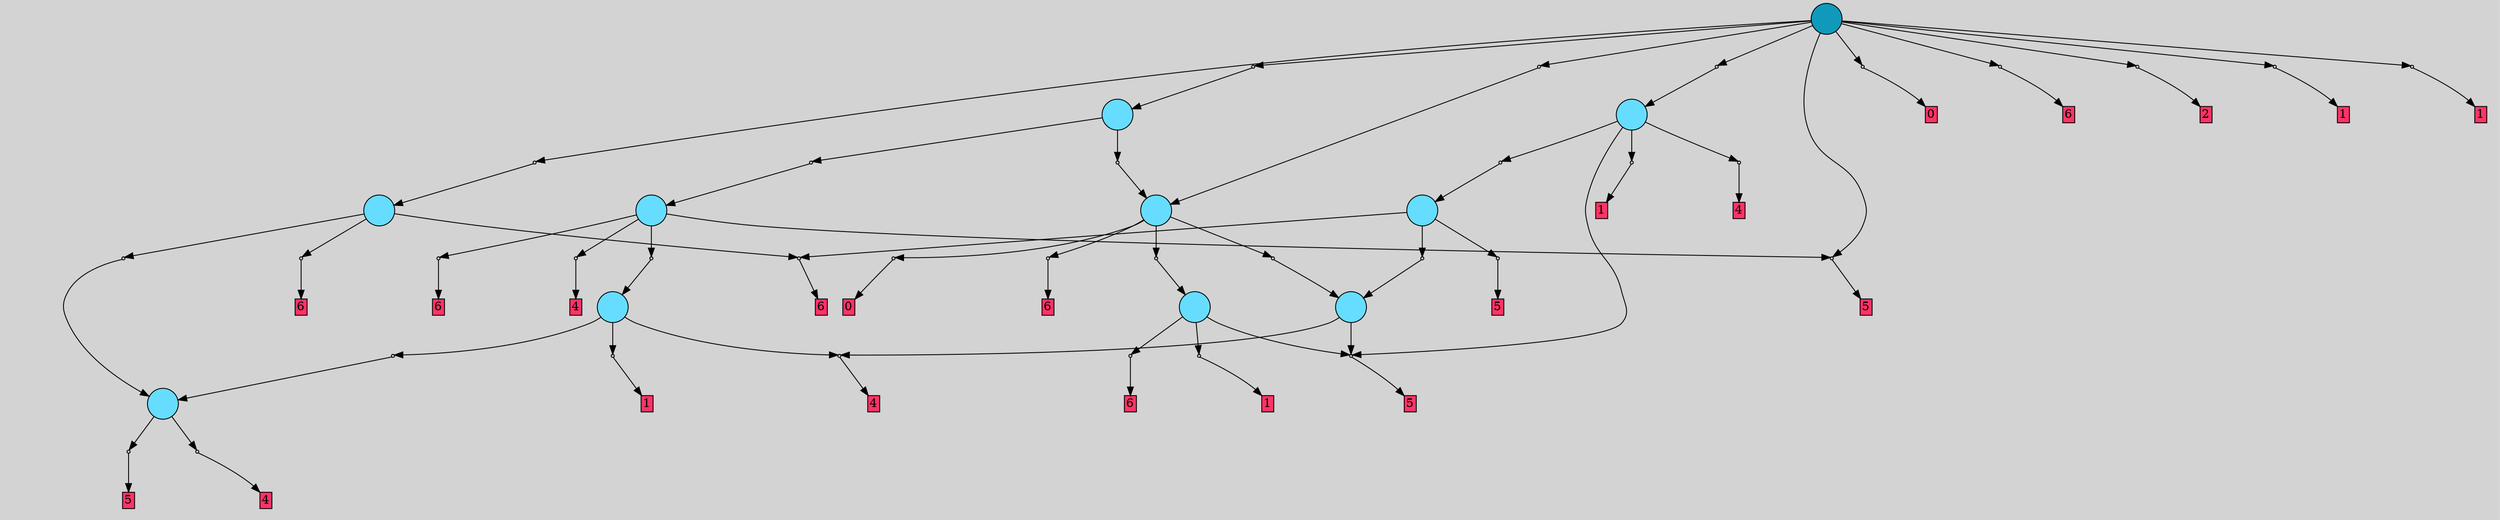 // File exported with GEGELATI v1.3.1
// On the 2024-04-12 16:05:41
// With the File::TPGGraphDotExporter
digraph{
	graph[pad = "0.212, 0.055" bgcolor = lightgray]
	node[shape=circle style = filled label = ""]
		T0 [fillcolor="#66ddff"]
		T1 [fillcolor="#66ddff"]
		T2 [fillcolor="#66ddff"]
		T3 [fillcolor="#66ddff"]
		T4 [fillcolor="#66ddff"]
		T5 [fillcolor="#66ddff"]
		T6 [fillcolor="#66ddff"]
		T7 [fillcolor="#66ddff"]
		T8 [fillcolor="#66ddff"]
		T9 [fillcolor="#66ddff"]
		T10 [fillcolor="#1199bb"]
		P0 [fillcolor="#cccccc" shape=point] //
		I0 [shape=box style=invis label="8|0&3|1#1|1&#92;n"]
		P0 -> I0[style=invis]
		A0 [fillcolor="#ff3366" shape=box margin=0.03 width=0 height=0 label="5"]
		T0 -> P0 -> A0
		P1 [fillcolor="#cccccc" shape=point] //
		I1 [shape=box style=invis label="8|3&2|2#0|4&#92;n6|0&0|3#1|6&#92;n"]
		P1 -> I1[style=invis]
		A1 [fillcolor="#ff3366" shape=box margin=0.03 width=0 height=0 label="4"]
		T0 -> P1 -> A1
		P2 [fillcolor="#cccccc" shape=point] //
		I2 [shape=box style=invis label="5|0&0|3#2|1&#92;n"]
		P2 -> I2[style=invis]
		A2 [fillcolor="#ff3366" shape=box margin=0.03 width=0 height=0 label="6"]
		T1 -> P2 -> A2
		P3 [fillcolor="#cccccc" shape=point] //
		I3 [shape=box style=invis label="8|0&3|7#3|7&#92;n"]
		P3 -> I3[style=invis]
		A3 [fillcolor="#ff3366" shape=box margin=0.03 width=0 height=0 label="1"]
		T1 -> P3 -> A3
		P4 [fillcolor="#cccccc" shape=point] //
		I4 [shape=box style=invis label="2|0&3|2#1|2&#92;n"]
		P4 -> I4[style=invis]
		A4 [fillcolor="#ff3366" shape=box margin=0.03 width=0 height=0 label="5"]
		T1 -> P4 -> A4
		T2 -> P4
		P5 [fillcolor="#cccccc" shape=point] //
		I5 [shape=box style=invis label="4|0&3|1#4|4&#92;n"]
		P5 -> I5[style=invis]
		A5 [fillcolor="#ff3366" shape=box margin=0.03 width=0 height=0 label="4"]
		T2 -> P5 -> A5
		P6 [fillcolor="#cccccc" shape=point] //
		I6 [shape=box style=invis label="2|0&3|2#1|2&#92;n"]
		P6 -> I6[style=invis]
		T3 -> P6 -> T0
		P7 [fillcolor="#cccccc" shape=point] //
		I7 [shape=box style=invis label=""]
		P7 -> I7[style=invis]
		A6 [fillcolor="#ff3366" shape=box margin=0.03 width=0 height=0 label="6"]
		T3 -> P7 -> A6
		P8 [fillcolor="#cccccc" shape=point] //
		I8 [shape=box style=invis label="7|0&1|1#3|7&#92;n"]
		P8 -> I8[style=invis]
		A7 [fillcolor="#ff3366" shape=box margin=0.03 width=0 height=0 label="6"]
		T3 -> P8 -> A7
		P9 [fillcolor="#cccccc" shape=point] //
		I9 [shape=box style=invis label="2|0&3|1#1|1&#92;n"]
		P9 -> I9[style=invis]
		T4 -> P9 -> T2
		T4 -> P7
		P10 [fillcolor="#cccccc" shape=point] //
		I10 [shape=box style=invis label="2|0&3|2#1|2&#92;n"]
		P10 -> I10[style=invis]
		A8 [fillcolor="#ff3366" shape=box margin=0.03 width=0 height=0 label="5"]
		T4 -> P10 -> A8
		P11 [fillcolor="#cccccc" shape=point] //
		I11 [shape=box style=invis label="0|2&4|5#3|2&#92;n2|0&1|3#0|2&#92;n"]
		P11 -> I11[style=invis]
		T5 -> P11 -> T2
		P12 [fillcolor="#cccccc" shape=point] //
		I12 [shape=box style=invis label=""]
		P12 -> I12[style=invis]
		A9 [fillcolor="#ff3366" shape=box margin=0.03 width=0 height=0 label="0"]
		T5 -> P12 -> A9
		P13 [fillcolor="#cccccc" shape=point] //
		I13 [shape=box style=invis label="2|0&3|2#1|2&#92;n"]
		P13 -> I13[style=invis]
		T5 -> P13 -> T1
		P14 [fillcolor="#cccccc" shape=point] //
		I14 [shape=box style=invis label="3|0&4|1#3|7&#92;n"]
		P14 -> I14[style=invis]
		A10 [fillcolor="#ff3366" shape=box margin=0.03 width=0 height=0 label="6"]
		T5 -> P14 -> A10
		P15 [fillcolor="#cccccc" shape=point] //
		I15 [shape=box style=invis label="6|0&3|5#4|7&#92;n"]
		P15 -> I15[style=invis]
		T6 -> P15 -> T0
		T6 -> P5
		P16 [fillcolor="#cccccc" shape=point] //
		I16 [shape=box style=invis label="0|0&3|1#3|5&#92;n"]
		P16 -> I16[style=invis]
		A11 [fillcolor="#ff3366" shape=box margin=0.03 width=0 height=0 label="1"]
		T6 -> P16 -> A11
		P17 [fillcolor="#cccccc" shape=point] //
		I17 [shape=box style=invis label="0|0&4|6#1|3&#92;n"]
		P17 -> I17[style=invis]
		T7 -> P17 -> T6
		P18 [fillcolor="#cccccc" shape=point] //
		I18 [shape=box style=invis label="5|2&3|1#3|6&#92;n2|0&3|2#0|2&#92;n"]
		P18 -> I18[style=invis]
		A12 [fillcolor="#ff3366" shape=box margin=0.03 width=0 height=0 label="6"]
		T7 -> P18 -> A12
		P19 [fillcolor="#cccccc" shape=point] //
		I19 [shape=box style=invis label="4|0&3|1#4|0&#92;n"]
		P19 -> I19[style=invis]
		A13 [fillcolor="#ff3366" shape=box margin=0.03 width=0 height=0 label="4"]
		T7 -> P19 -> A13
		P20 [fillcolor="#cccccc" shape=point] //
		I20 [shape=box style=invis label="2|0&3|2#1|2&#92;n"]
		P20 -> I20[style=invis]
		A14 [fillcolor="#ff3366" shape=box margin=0.03 width=0 height=0 label="5"]
		T7 -> P20 -> A14
		P21 [fillcolor="#cccccc" shape=point] //
		I21 [shape=box style=invis label="0|0&0|5#3|3&#92;n"]
		P21 -> I21[style=invis]
		T8 -> P21 -> T4
		P22 [fillcolor="#cccccc" shape=point] //
		I22 [shape=box style=invis label="0|0&3|1#3|5&#92;n"]
		P22 -> I22[style=invis]
		A15 [fillcolor="#ff3366" shape=box margin=0.03 width=0 height=0 label="1"]
		T8 -> P22 -> A15
		T8 -> P4
		P23 [fillcolor="#cccccc" shape=point] //
		I23 [shape=box style=invis label="3|0&3|0#4|6&#92;n"]
		P23 -> I23[style=invis]
		A16 [fillcolor="#ff3366" shape=box margin=0.03 width=0 height=0 label="4"]
		T8 -> P23 -> A16
		P24 [fillcolor="#cccccc" shape=point] //
		I24 [shape=box style=invis label="8|0&1|0#3|3&#92;n"]
		P24 -> I24[style=invis]
		T9 -> P24 -> T7
		P25 [fillcolor="#cccccc" shape=point] //
		I25 [shape=box style=invis label="2|0&4|2#1|2&#92;n"]
		P25 -> I25[style=invis]
		T9 -> P25 -> T5
		P26 [fillcolor="#cccccc" shape=point] //
		I26 [shape=box style=invis label="7|0&2|7#4|1&#92;n"]
		P26 -> I26[style=invis]
		A17 [fillcolor="#ff3366" shape=box margin=0.03 width=0 height=0 label="0"]
		T10 -> P26 -> A17
		T10 -> P20
		P27 [fillcolor="#cccccc" shape=point] //
		I27 [shape=box style=invis label="4|0&3|4#3|5&#92;n"]
		P27 -> I27[style=invis]
		T10 -> P27 -> T5
		P28 [fillcolor="#cccccc" shape=point] //
		I28 [shape=box style=invis label="2|0&3|1#1|1&#92;n"]
		P28 -> I28[style=invis]
		T10 -> P28 -> T9
		P29 [fillcolor="#cccccc" shape=point] //
		I29 [shape=box style=invis label="4|0&2|0#1|3&#92;n"]
		P29 -> I29[style=invis]
		T10 -> P29 -> T3
		P30 [fillcolor="#cccccc" shape=point] //
		I30 [shape=box style=invis label="3|0&2|2#1|2&#92;n"]
		P30 -> I30[style=invis]
		A18 [fillcolor="#ff3366" shape=box margin=0.03 width=0 height=0 label="6"]
		T10 -> P30 -> A18
		P31 [fillcolor="#cccccc" shape=point] //
		I31 [shape=box style=invis label="8|0&3|2#3|1&#92;n"]
		P31 -> I31[style=invis]
		A19 [fillcolor="#ff3366" shape=box margin=0.03 width=0 height=0 label="2"]
		T10 -> P31 -> A19
		P32 [fillcolor="#cccccc" shape=point] //
		I32 [shape=box style=invis label="0|0&3|1#3|5&#92;n"]
		P32 -> I32[style=invis]
		A20 [fillcolor="#ff3366" shape=box margin=0.03 width=0 height=0 label="1"]
		T10 -> P32 -> A20
		P33 [fillcolor="#cccccc" shape=point] //
		I33 [shape=box style=invis label="8|0&3|1#3|5&#92;n"]
		P33 -> I33[style=invis]
		A21 [fillcolor="#ff3366" shape=box margin=0.03 width=0 height=0 label="1"]
		T10 -> P33 -> A21
		P34 [fillcolor="#cccccc" shape=point] //
		I34 [shape=box style=invis label="8|0&2|0#3|6&#92;n"]
		P34 -> I34[style=invis]
		T10 -> P34 -> T8
		{ rank= same T10 }
}
